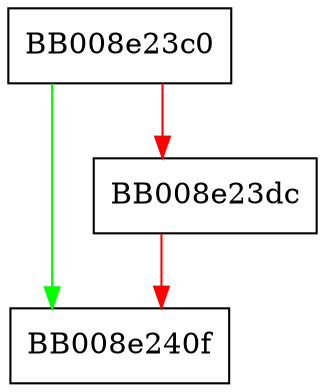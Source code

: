 digraph __resolv_context_get_override {
  node [shape="box"];
  graph [splines=ortho];
  BB008e23c0 -> BB008e240f [color="green"];
  BB008e23c0 -> BB008e23dc [color="red"];
  BB008e23dc -> BB008e240f [color="red"];
}